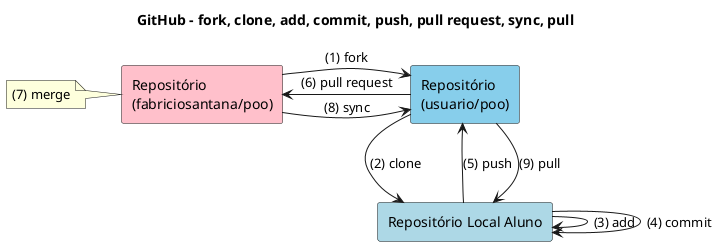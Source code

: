 @startuml git
title GitHub - fork, clone, add, commit, push, pull request, sync, pull

' Repositórios no GitHub
rectangle "Repositório\n(fabriciosantana/poo)" as repo_original #Pink
rectangle "Repositório\n(usuario/poo)" as repo_fork #SkyBlue
rectangle "Repositório Local Aluno" as repo_local #LightBlue
'rectangle "Repositório Local Professor" as repo_main #LightGreen

' Relações
repo_original -right-> repo_fork : (1) fork
repo_fork -down-> repo_local : (2) clone
'repo_original -down-> repo_main : (2) clone

' Ciclo local
repo_local -> repo_local : (3) add
repo_local -> repo_local : (4) commit

'repo_main -> repo_main : (3) add
'repo_main -> repo_main : (4) commit

repo_local -up-> repo_fork : (5) push
'repo_main -up-> repo_original : (5) push

repo_fork -left-> repo_original : (6) pull request
'repo_original -left-> repo_original : (7) merge

repo_original -right-> repo_fork : (8) sync

repo_fork -down-> repo_local : (9) pull
'repo_original -down-> repo_main : (9) pull


note left of repo_original
(7) merge
endnote

@enduml